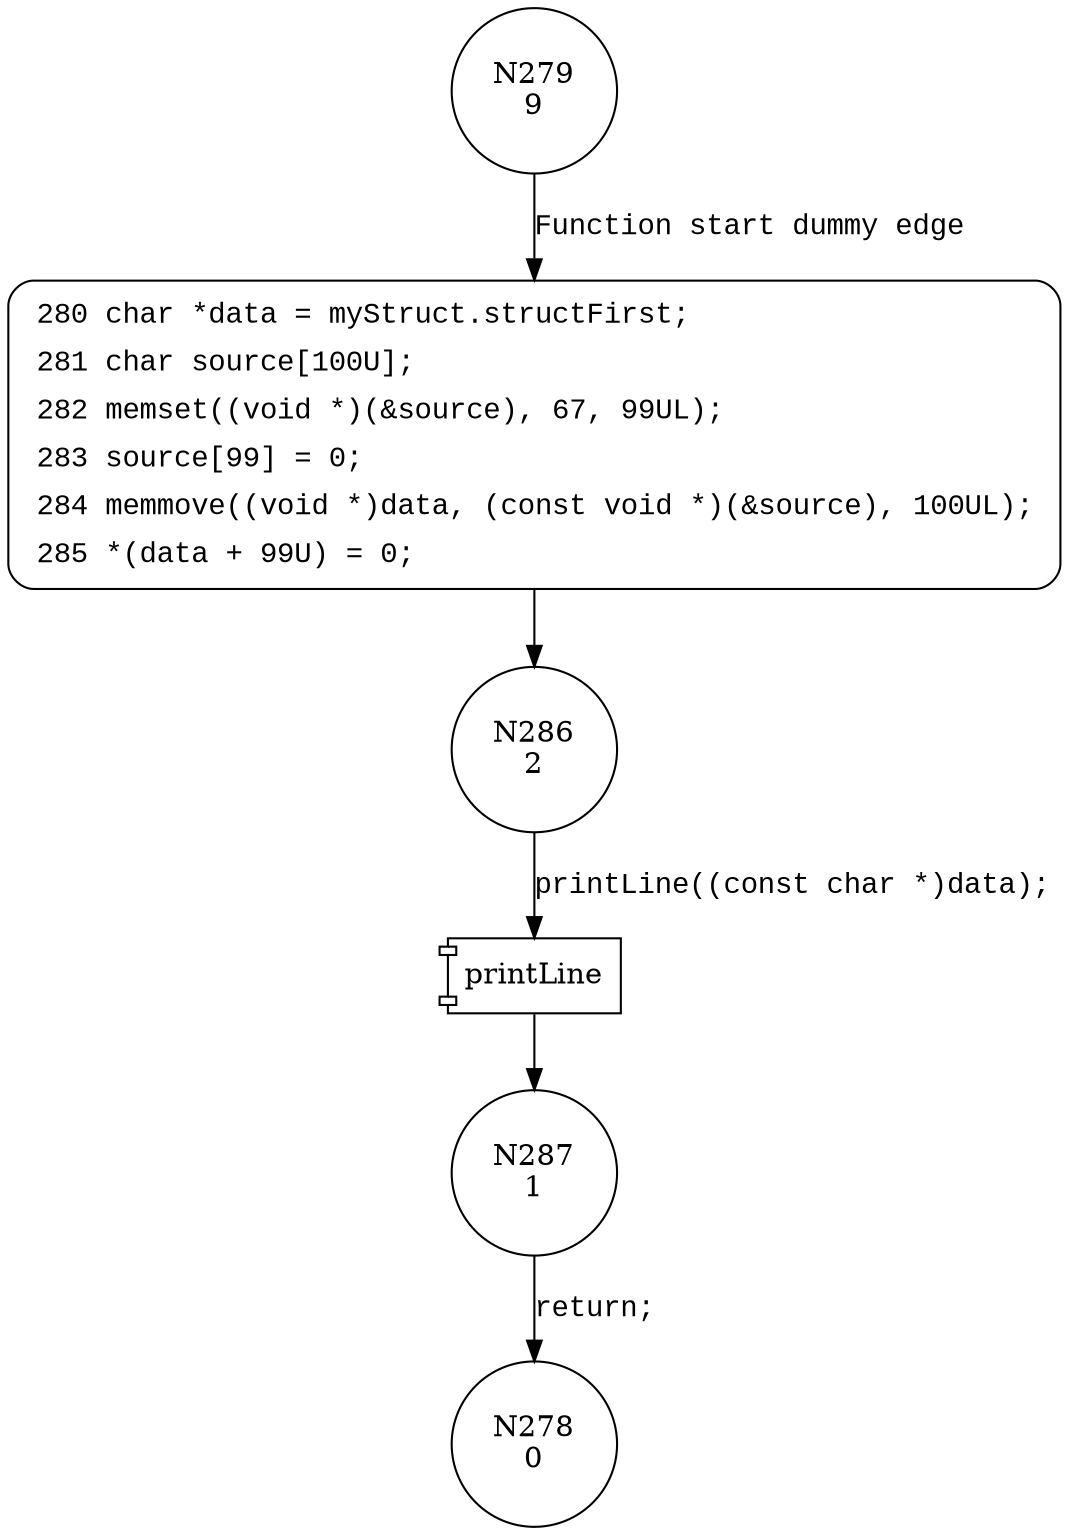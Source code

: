 digraph CWE124_Buffer_Underwrite__char_declare_memmove_67b_goodG2BSink {
279 [shape="circle" label="N279\n9"]
280 [shape="circle" label="N280\n8"]
286 [shape="circle" label="N286\n2"]
287 [shape="circle" label="N287\n1"]
278 [shape="circle" label="N278\n0"]
280 [style="filled,bold" penwidth="1" fillcolor="white" fontname="Courier New" shape="Mrecord" label=<<table border="0" cellborder="0" cellpadding="3" bgcolor="white"><tr><td align="right">280</td><td align="left">char *data = myStruct.structFirst;</td></tr><tr><td align="right">281</td><td align="left">char source[100U];</td></tr><tr><td align="right">282</td><td align="left">memset((void *)(&amp;source), 67, 99UL);</td></tr><tr><td align="right">283</td><td align="left">source[99] = 0;</td></tr><tr><td align="right">284</td><td align="left">memmove((void *)data, (const void *)(&amp;source), 100UL);</td></tr><tr><td align="right">285</td><td align="left">*(data + 99U) = 0;</td></tr></table>>]
280 -> 286[label=""]
279 -> 280 [label="Function start dummy edge" fontname="Courier New"]
100027 [shape="component" label="printLine"]
286 -> 100027 [label="printLine((const char *)data);" fontname="Courier New"]
100027 -> 287 [label="" fontname="Courier New"]
287 -> 278 [label="return;" fontname="Courier New"]
}